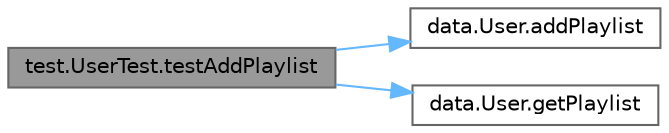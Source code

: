 digraph "test.UserTest.testAddPlaylist"
{
 // LATEX_PDF_SIZE
  bgcolor="transparent";
  edge [fontname=Helvetica,fontsize=10,labelfontname=Helvetica,labelfontsize=10];
  node [fontname=Helvetica,fontsize=10,shape=box,height=0.2,width=0.4];
  rankdir="LR";
  Node1 [label="test.UserTest.testAddPlaylist",height=0.2,width=0.4,color="gray40", fillcolor="grey60", style="filled", fontcolor="black",tooltip=" "];
  Node1 -> Node2 [color="steelblue1",style="solid"];
  Node2 [label="data.User.addPlaylist",height=0.2,width=0.4,color="grey40", fillcolor="white", style="filled",URL="$classdata_1_1_user.html#a6d13095d8d3fa7dc8fab861843e17741",tooltip=" "];
  Node1 -> Node3 [color="steelblue1",style="solid"];
  Node3 [label="data.User.getPlaylist",height=0.2,width=0.4,color="grey40", fillcolor="white", style="filled",URL="$classdata_1_1_user.html#a3c55df2986ec7863208d9d961673b32e",tooltip=" "];
}
